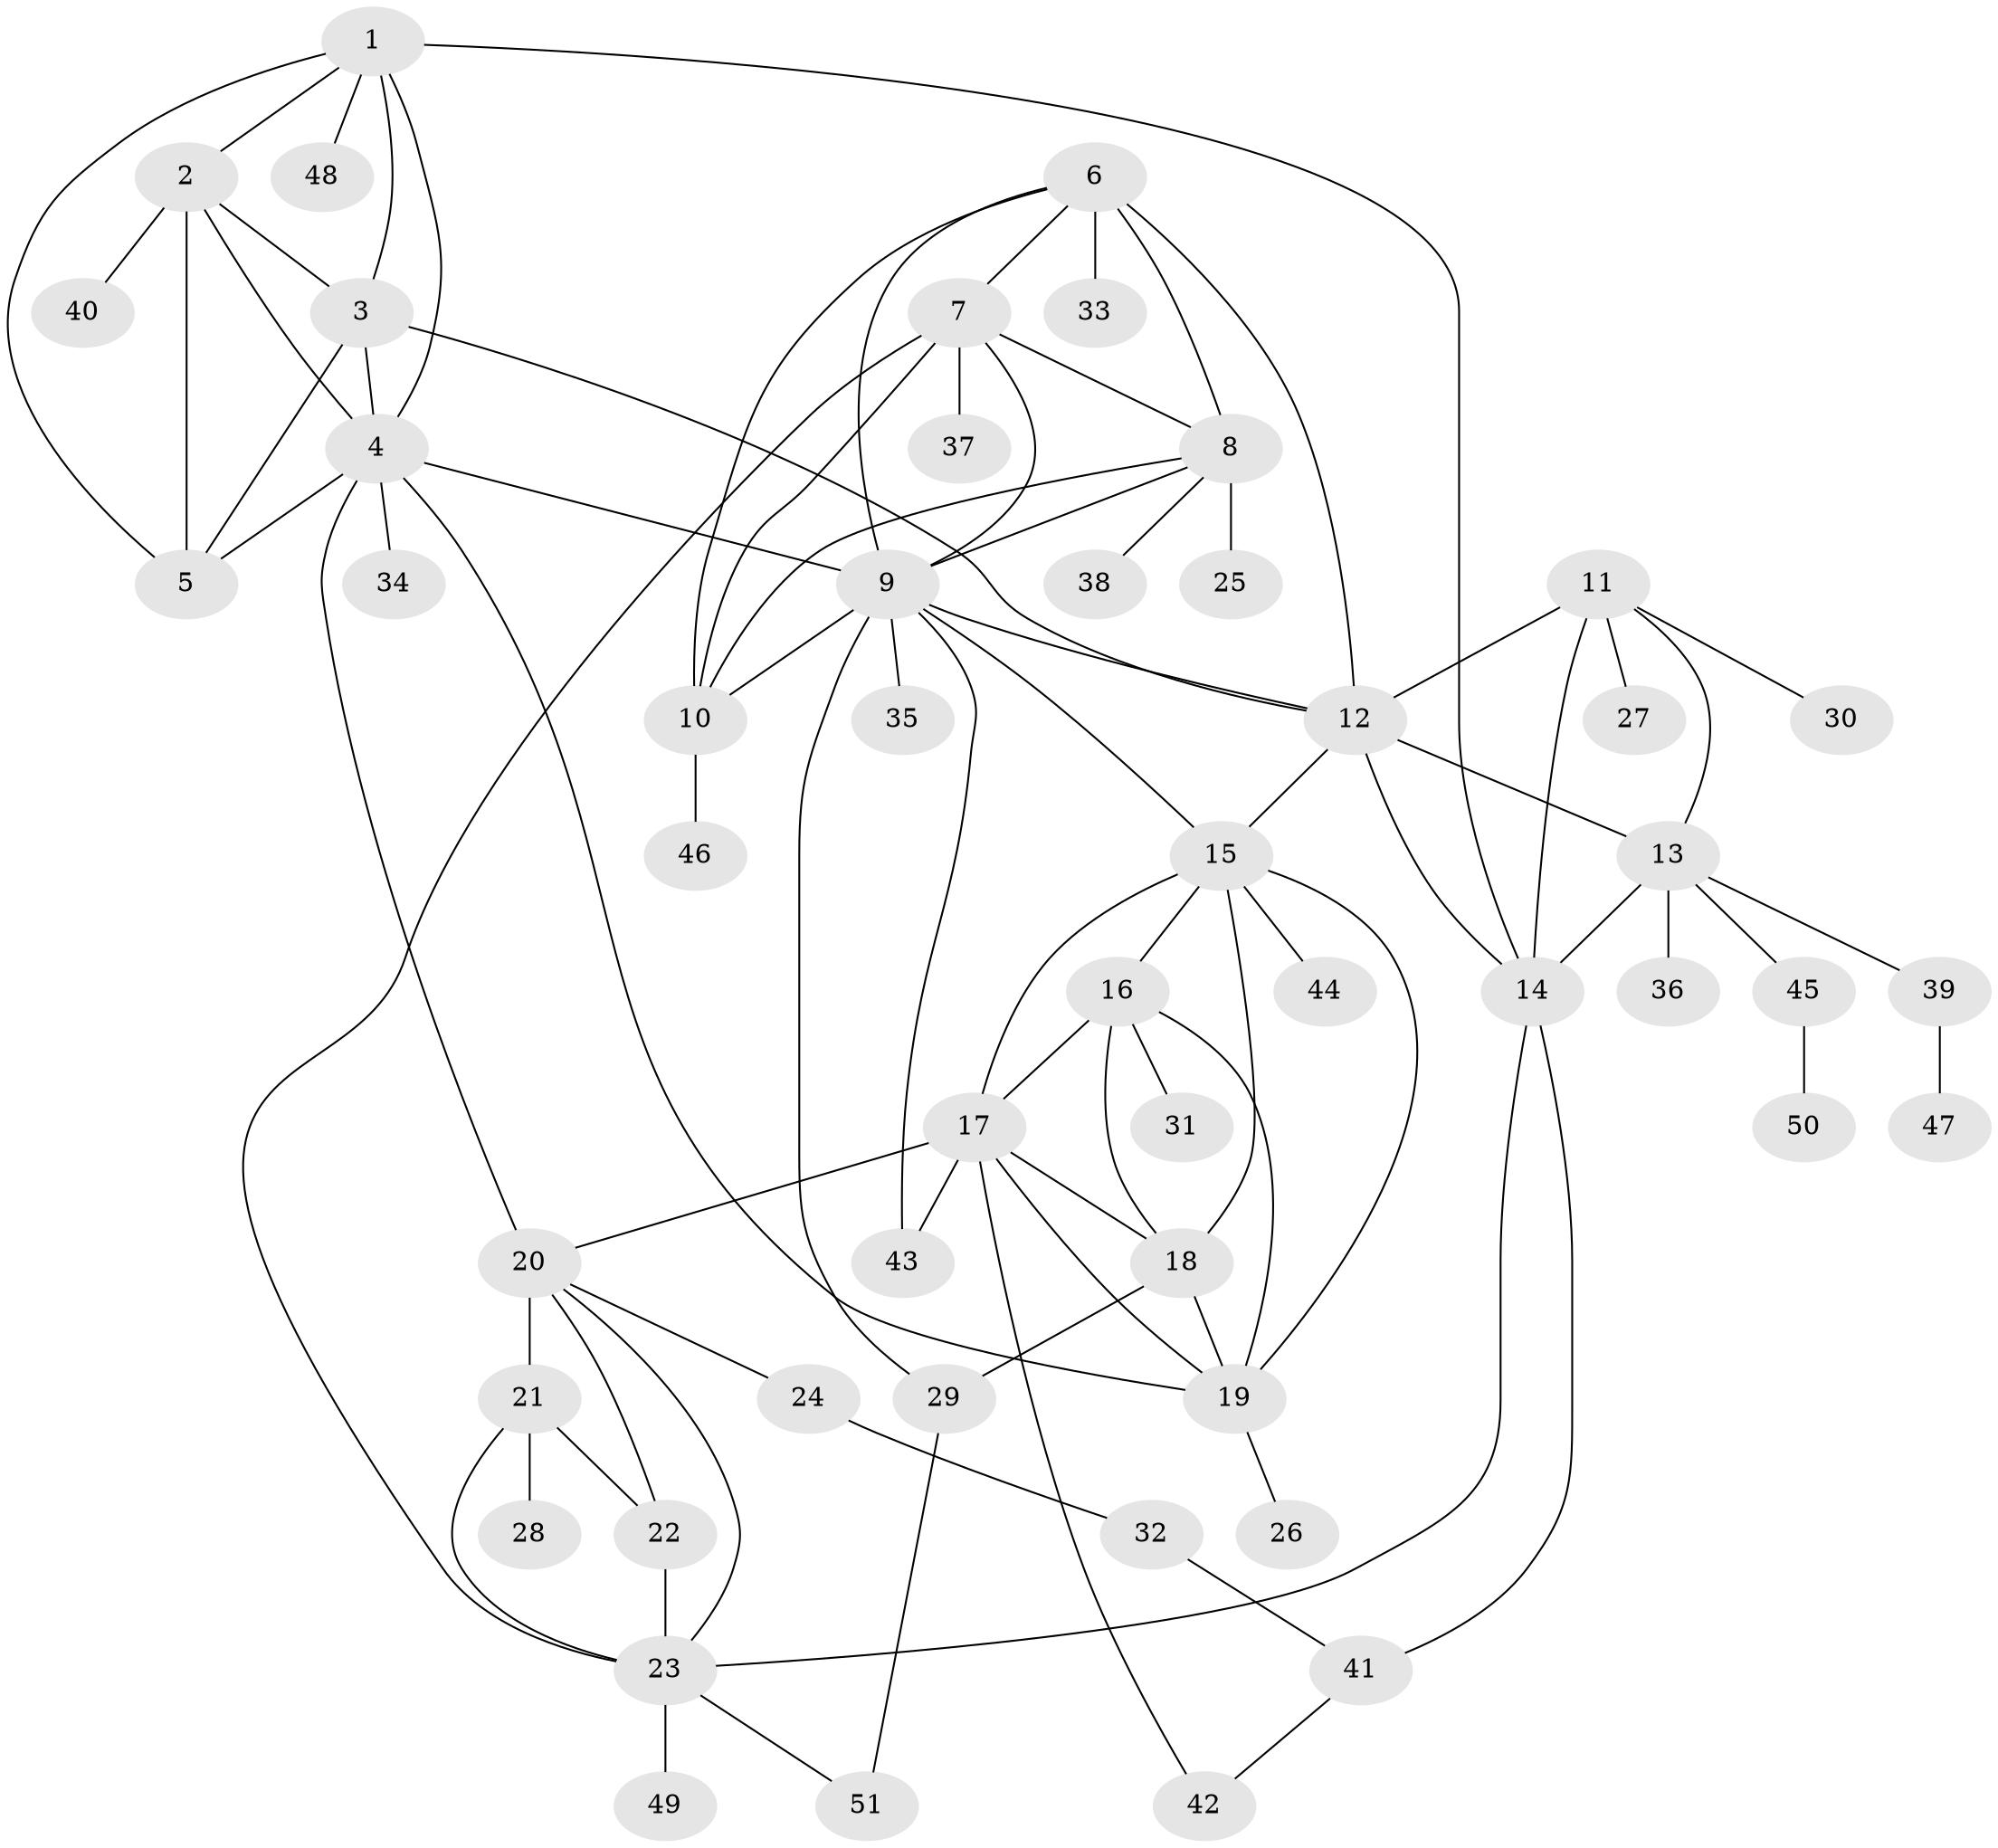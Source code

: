 // original degree distribution, {7: 0.06930693069306931, 10: 0.009900990099009901, 4: 0.019801980198019802, 9: 0.0297029702970297, 5: 0.0297029702970297, 8: 0.04950495049504951, 12: 0.009900990099009901, 11: 0.009900990099009901, 6: 0.019801980198019802, 3: 0.07920792079207921, 1: 0.5742574257425742, 2: 0.09900990099009901}
// Generated by graph-tools (version 1.1) at 2025/37/03/09/25 02:37:43]
// undirected, 51 vertices, 87 edges
graph export_dot {
graph [start="1"]
  node [color=gray90,style=filled];
  1;
  2;
  3;
  4;
  5;
  6;
  7;
  8;
  9;
  10;
  11;
  12;
  13;
  14;
  15;
  16;
  17;
  18;
  19;
  20;
  21;
  22;
  23;
  24;
  25;
  26;
  27;
  28;
  29;
  30;
  31;
  32;
  33;
  34;
  35;
  36;
  37;
  38;
  39;
  40;
  41;
  42;
  43;
  44;
  45;
  46;
  47;
  48;
  49;
  50;
  51;
  1 -- 2 [weight=1.0];
  1 -- 3 [weight=1.0];
  1 -- 4 [weight=1.0];
  1 -- 5 [weight=1.0];
  1 -- 14 [weight=1.0];
  1 -- 48 [weight=1.0];
  2 -- 3 [weight=5.0];
  2 -- 4 [weight=1.0];
  2 -- 5 [weight=1.0];
  2 -- 40 [weight=1.0];
  3 -- 4 [weight=1.0];
  3 -- 5 [weight=1.0];
  3 -- 12 [weight=1.0];
  4 -- 5 [weight=1.0];
  4 -- 9 [weight=1.0];
  4 -- 19 [weight=1.0];
  4 -- 20 [weight=1.0];
  4 -- 34 [weight=1.0];
  6 -- 7 [weight=1.0];
  6 -- 8 [weight=1.0];
  6 -- 9 [weight=1.0];
  6 -- 10 [weight=1.0];
  6 -- 12 [weight=1.0];
  6 -- 33 [weight=2.0];
  7 -- 8 [weight=1.0];
  7 -- 9 [weight=1.0];
  7 -- 10 [weight=1.0];
  7 -- 23 [weight=1.0];
  7 -- 37 [weight=1.0];
  8 -- 9 [weight=1.0];
  8 -- 10 [weight=1.0];
  8 -- 25 [weight=6.0];
  8 -- 38 [weight=1.0];
  9 -- 10 [weight=1.0];
  9 -- 12 [weight=1.0];
  9 -- 15 [weight=1.0];
  9 -- 29 [weight=1.0];
  9 -- 35 [weight=1.0];
  9 -- 43 [weight=1.0];
  10 -- 46 [weight=1.0];
  11 -- 12 [weight=2.0];
  11 -- 13 [weight=1.0];
  11 -- 14 [weight=1.0];
  11 -- 27 [weight=1.0];
  11 -- 30 [weight=1.0];
  12 -- 13 [weight=2.0];
  12 -- 14 [weight=2.0];
  12 -- 15 [weight=1.0];
  13 -- 14 [weight=1.0];
  13 -- 36 [weight=1.0];
  13 -- 39 [weight=1.0];
  13 -- 45 [weight=1.0];
  14 -- 23 [weight=1.0];
  14 -- 41 [weight=2.0];
  15 -- 16 [weight=1.0];
  15 -- 17 [weight=1.0];
  15 -- 18 [weight=1.0];
  15 -- 19 [weight=1.0];
  15 -- 44 [weight=1.0];
  16 -- 17 [weight=1.0];
  16 -- 18 [weight=1.0];
  16 -- 19 [weight=1.0];
  16 -- 31 [weight=2.0];
  17 -- 18 [weight=1.0];
  17 -- 19 [weight=1.0];
  17 -- 20 [weight=1.0];
  17 -- 42 [weight=1.0];
  17 -- 43 [weight=1.0];
  18 -- 19 [weight=1.0];
  18 -- 29 [weight=2.0];
  19 -- 26 [weight=1.0];
  20 -- 21 [weight=2.0];
  20 -- 22 [weight=1.0];
  20 -- 23 [weight=1.0];
  20 -- 24 [weight=1.0];
  21 -- 22 [weight=2.0];
  21 -- 23 [weight=2.0];
  21 -- 28 [weight=2.0];
  22 -- 23 [weight=1.0];
  23 -- 49 [weight=1.0];
  23 -- 51 [weight=1.0];
  24 -- 32 [weight=1.0];
  29 -- 51 [weight=1.0];
  32 -- 41 [weight=1.0];
  39 -- 47 [weight=1.0];
  41 -- 42 [weight=1.0];
  45 -- 50 [weight=1.0];
}
